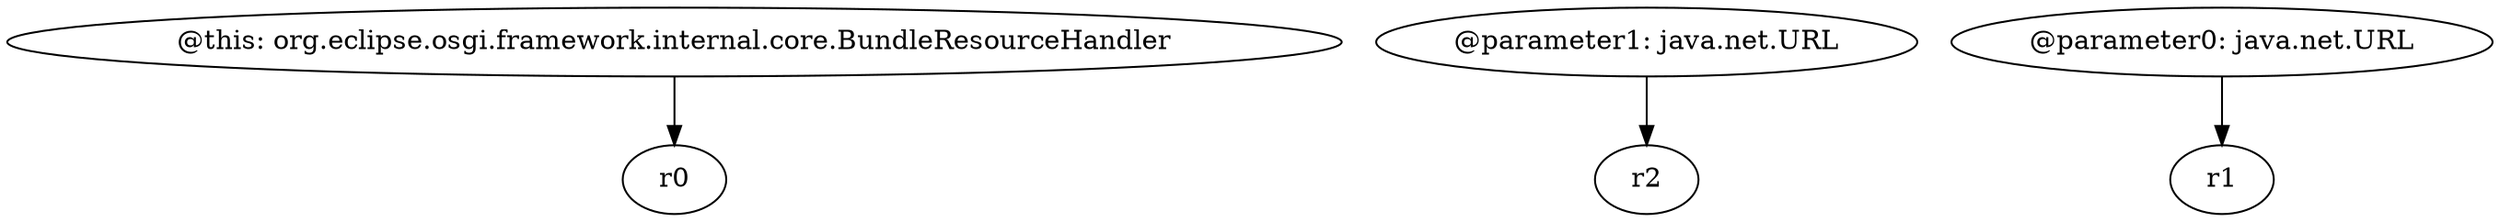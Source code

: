 digraph g {
0[label="@this: org.eclipse.osgi.framework.internal.core.BundleResourceHandler"]
1[label="r0"]
0->1[label=""]
2[label="@parameter1: java.net.URL"]
3[label="r2"]
2->3[label=""]
4[label="@parameter0: java.net.URL"]
5[label="r1"]
4->5[label=""]
}